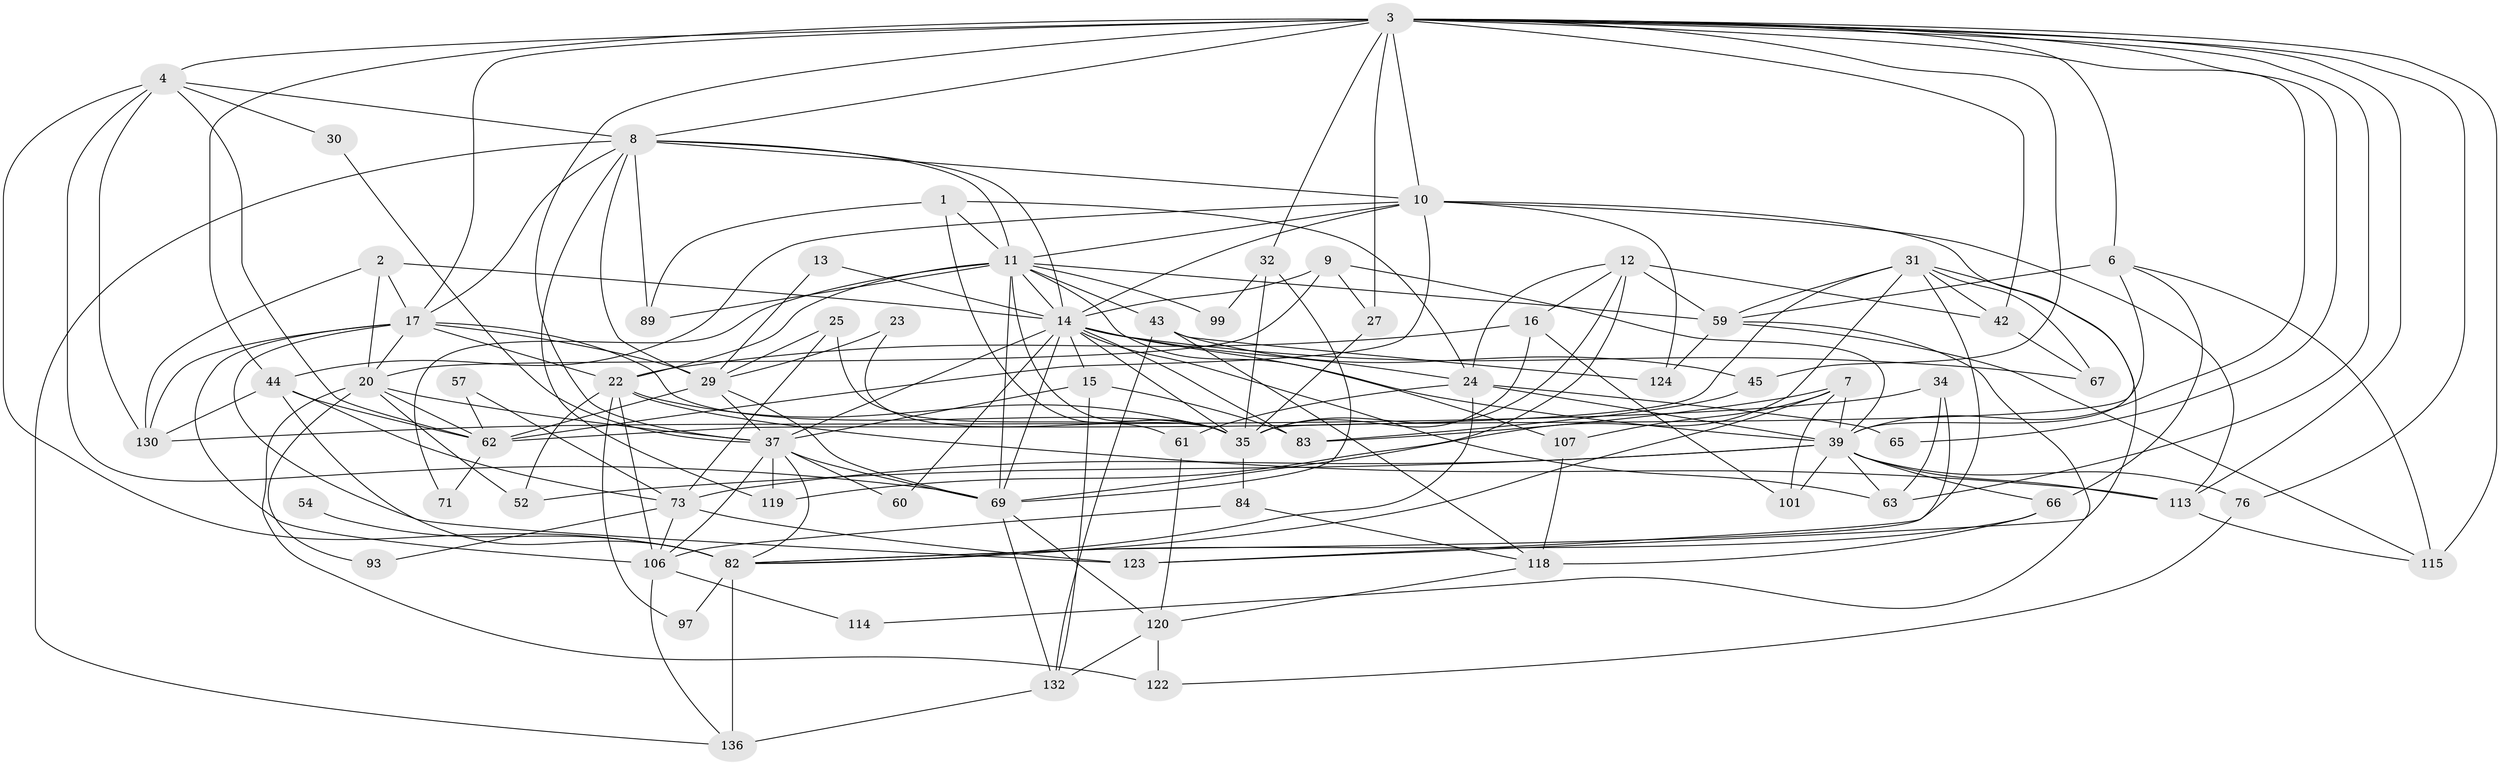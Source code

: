 // original degree distribution, {3: 0.24647887323943662, 2: 0.14788732394366197, 5: 0.15492957746478872, 7: 0.04929577464788732, 6: 0.09154929577464789, 4: 0.29577464788732394, 8: 0.014084507042253521}
// Generated by graph-tools (version 1.1) at 2025/19/03/04/25 18:19:01]
// undirected, 71 vertices, 188 edges
graph export_dot {
graph [start="1"]
  node [color=gray90,style=filled];
  1 [super="+26+125"];
  2 [super="+95"];
  3 [super="+96+19+5"];
  4 [super="+51"];
  6;
  7 [super="+108"];
  8 [super="+49"];
  9 [super="+94"];
  10 [super="+74+47"];
  11 [super="+138+75"];
  12 [super="+140"];
  13;
  14 [super="+88+28+21"];
  15 [super="+128"];
  16 [super="+105"];
  17 [super="+127+18+64+112"];
  20 [super="+36"];
  22 [super="+33"];
  23;
  24 [super="+137+55"];
  25 [super="+102"];
  27 [super="+85"];
  29 [super="+50"];
  30;
  31;
  32 [super="+135"];
  34;
  35 [super="+111+117"];
  37 [super="+56+40"];
  39 [super="+77+80+46"];
  42 [super="+81"];
  43 [super="+53"];
  44 [super="+48"];
  45;
  52;
  54;
  57 [super="+68"];
  59 [super="+104+79"];
  60;
  61;
  62 [super="+129"];
  63;
  65;
  66;
  67;
  69 [super="+98+121"];
  71;
  73 [super="+110"];
  76;
  82 [super="+87+126"];
  83;
  84;
  89;
  93;
  97;
  99;
  101;
  106 [super="+131"];
  107;
  113;
  114;
  115;
  118 [super="+134"];
  119;
  120;
  122;
  123;
  124;
  130;
  132;
  136;
  1 -- 35;
  1 -- 89 [weight=2];
  1 -- 11;
  1 -- 24;
  2 -- 130;
  2 -- 20;
  2 -- 14;
  2 -- 17;
  3 -- 76;
  3 -- 8;
  3 -- 65;
  3 -- 115;
  3 -- 6;
  3 -- 42;
  3 -- 27 [weight=2];
  3 -- 113;
  3 -- 4;
  3 -- 45;
  3 -- 17;
  3 -- 32 [weight=2];
  3 -- 37 [weight=2];
  3 -- 10;
  3 -- 44;
  3 -- 63;
  3 -- 39;
  4 -- 30;
  4 -- 130;
  4 -- 69;
  4 -- 8;
  4 -- 62;
  4 -- 82;
  6 -- 66;
  6 -- 115;
  6 -- 59;
  6 -- 35;
  7 -- 83;
  7 -- 82;
  7 -- 101;
  7 -- 107;
  7 -- 39 [weight=2];
  8 -- 29;
  8 -- 89;
  8 -- 11 [weight=2];
  8 -- 17;
  8 -- 119;
  8 -- 10;
  8 -- 136;
  8 -- 14;
  9 -- 14 [weight=2];
  9 -- 27;
  9 -- 20;
  9 -- 39;
  10 -- 62;
  10 -- 124;
  10 -- 113;
  10 -- 39;
  10 -- 44;
  10 -- 11;
  10 -- 14;
  11 -- 35;
  11 -- 71;
  11 -- 99;
  11 -- 107;
  11 -- 59 [weight=2];
  11 -- 89;
  11 -- 43;
  11 -- 14;
  11 -- 69;
  11 -- 22;
  12 -- 42 [weight=2];
  12 -- 24;
  12 -- 16;
  12 -- 35;
  12 -- 119;
  12 -- 59;
  13 -- 14;
  13 -- 29;
  14 -- 60;
  14 -- 69 [weight=2];
  14 -- 37;
  14 -- 15 [weight=2];
  14 -- 35;
  14 -- 67;
  14 -- 39;
  14 -- 83;
  14 -- 24;
  14 -- 63;
  15 -- 37;
  15 -- 83;
  15 -- 132;
  16 -- 101;
  16 -- 22;
  16 -- 35;
  17 -- 106 [weight=2];
  17 -- 29;
  17 -- 20;
  17 -- 22;
  17 -- 123;
  17 -- 130;
  17 -- 35;
  20 -- 52;
  20 -- 37;
  20 -- 122;
  20 -- 93;
  20 -- 62;
  22 -- 52;
  22 -- 97 [weight=2];
  22 -- 113;
  22 -- 106;
  22 -- 35;
  23 -- 29;
  23 -- 35;
  24 -- 39;
  24 -- 65;
  24 -- 82;
  24 -- 61;
  25 -- 61;
  25 -- 29;
  25 -- 73;
  27 -- 35;
  29 -- 62;
  29 -- 69;
  29 -- 37;
  30 -- 37;
  31 -- 67;
  31 -- 42;
  31 -- 59;
  31 -- 62;
  31 -- 69;
  31 -- 123;
  31 -- 82;
  32 -- 99;
  32 -- 69;
  32 -- 35;
  34 -- 130;
  34 -- 123;
  34 -- 63;
  35 -- 84;
  37 -- 106;
  37 -- 60;
  37 -- 119;
  37 -- 69;
  37 -- 82;
  39 -- 113 [weight=2];
  39 -- 101;
  39 -- 52;
  39 -- 76;
  39 -- 73;
  39 -- 66;
  39 -- 63;
  42 -- 67;
  43 -- 45;
  43 -- 124;
  43 -- 132;
  43 -- 118;
  44 -- 62;
  44 -- 73;
  44 -- 130;
  44 -- 82;
  45 -- 83;
  54 -- 82 [weight=2];
  57 -- 73 [weight=2];
  57 -- 62 [weight=2];
  59 -- 115;
  59 -- 124;
  59 -- 114;
  61 -- 120;
  62 -- 71;
  66 -- 82;
  66 -- 118;
  69 -- 132;
  69 -- 120;
  73 -- 123;
  73 -- 106;
  73 -- 93;
  76 -- 122;
  82 -- 136 [weight=2];
  82 -- 97;
  84 -- 106;
  84 -- 118;
  106 -- 136;
  106 -- 114;
  107 -- 118;
  113 -- 115;
  118 -- 120;
  120 -- 132;
  120 -- 122;
  132 -- 136;
}
